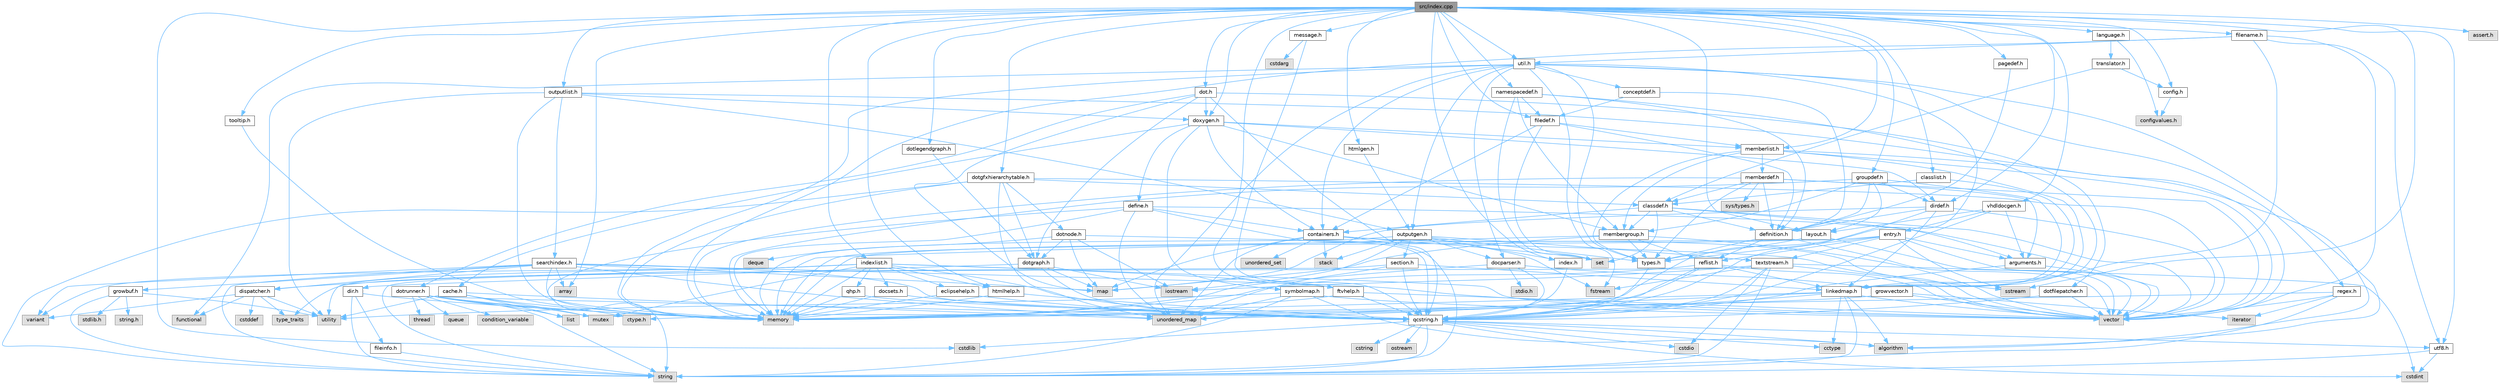 digraph "src/index.cpp"
{
 // INTERACTIVE_SVG=YES
 // LATEX_PDF_SIZE
  bgcolor="transparent";
  edge [fontname=Helvetica,fontsize=10,labelfontname=Helvetica,labelfontsize=10];
  node [fontname=Helvetica,fontsize=10,shape=box,height=0.2,width=0.4];
  Node1 [label="src/index.cpp",height=0.2,width=0.4,color="gray40", fillcolor="grey60", style="filled", fontcolor="black",tooltip="This file contains functions for the various index pages."];
  Node1 -> Node2 [color="steelblue1",style="solid"];
  Node2 [label="cstdlib",height=0.2,width=0.4,color="grey60", fillcolor="#E0E0E0", style="filled",tooltip=" "];
  Node1 -> Node3 [color="steelblue1",style="solid"];
  Node3 [label="sstream",height=0.2,width=0.4,color="grey60", fillcolor="#E0E0E0", style="filled",tooltip=" "];
  Node1 -> Node4 [color="steelblue1",style="solid"];
  Node4 [label="array",height=0.2,width=0.4,color="grey60", fillcolor="#E0E0E0", style="filled",tooltip=" "];
  Node1 -> Node5 [color="steelblue1",style="solid"];
  Node5 [label="assert.h",height=0.2,width=0.4,color="grey60", fillcolor="#E0E0E0", style="filled",tooltip=" "];
  Node1 -> Node6 [color="steelblue1",style="solid"];
  Node6 [label="message.h",height=0.2,width=0.4,color="grey40", fillcolor="white", style="filled",URL="$d2/d0d/message_8h.html",tooltip=" "];
  Node6 -> Node7 [color="steelblue1",style="solid"];
  Node7 [label="cstdarg",height=0.2,width=0.4,color="grey60", fillcolor="#E0E0E0", style="filled",tooltip=" "];
  Node6 -> Node8 [color="steelblue1",style="solid"];
  Node8 [label="qcstring.h",height=0.2,width=0.4,color="grey40", fillcolor="white", style="filled",URL="$d7/d5c/qcstring_8h.html",tooltip=" "];
  Node8 -> Node9 [color="steelblue1",style="solid"];
  Node9 [label="string",height=0.2,width=0.4,color="grey60", fillcolor="#E0E0E0", style="filled",tooltip=" "];
  Node8 -> Node10 [color="steelblue1",style="solid"];
  Node10 [label="algorithm",height=0.2,width=0.4,color="grey60", fillcolor="#E0E0E0", style="filled",tooltip=" "];
  Node8 -> Node11 [color="steelblue1",style="solid"];
  Node11 [label="cctype",height=0.2,width=0.4,color="grey60", fillcolor="#E0E0E0", style="filled",tooltip=" "];
  Node8 -> Node12 [color="steelblue1",style="solid"];
  Node12 [label="cstring",height=0.2,width=0.4,color="grey60", fillcolor="#E0E0E0", style="filled",tooltip=" "];
  Node8 -> Node13 [color="steelblue1",style="solid"];
  Node13 [label="cstdio",height=0.2,width=0.4,color="grey60", fillcolor="#E0E0E0", style="filled",tooltip=" "];
  Node8 -> Node2 [color="steelblue1",style="solid"];
  Node8 -> Node14 [color="steelblue1",style="solid"];
  Node14 [label="cstdint",height=0.2,width=0.4,color="grey60", fillcolor="#E0E0E0", style="filled",tooltip=" "];
  Node8 -> Node15 [color="steelblue1",style="solid"];
  Node15 [label="ostream",height=0.2,width=0.4,color="grey60", fillcolor="#E0E0E0", style="filled",tooltip=" "];
  Node8 -> Node16 [color="steelblue1",style="solid"];
  Node16 [label="utf8.h",height=0.2,width=0.4,color="grey40", fillcolor="white", style="filled",URL="$db/d7c/utf8_8h.html",tooltip="Various UTF8 related helper functions."];
  Node16 -> Node14 [color="steelblue1",style="solid"];
  Node16 -> Node9 [color="steelblue1",style="solid"];
  Node1 -> Node17 [color="steelblue1",style="solid"];
  Node17 [label="index.h",height=0.2,width=0.4,color="grey40", fillcolor="white", style="filled",URL="$d1/db5/index_8h.html",tooltip=" "];
  Node17 -> Node8 [color="steelblue1",style="solid"];
  Node1 -> Node18 [color="steelblue1",style="solid"];
  Node18 [label="indexlist.h",height=0.2,width=0.4,color="grey40", fillcolor="white", style="filled",URL="$d5/d61/indexlist_8h.html",tooltip=" "];
  Node18 -> Node19 [color="steelblue1",style="solid"];
  Node19 [label="utility",height=0.2,width=0.4,color="grey60", fillcolor="#E0E0E0", style="filled",tooltip=" "];
  Node18 -> Node20 [color="steelblue1",style="solid"];
  Node20 [label="vector",height=0.2,width=0.4,color="grey60", fillcolor="#E0E0E0", style="filled",tooltip=" "];
  Node18 -> Node21 [color="steelblue1",style="solid"];
  Node21 [label="memory",height=0.2,width=0.4,color="grey60", fillcolor="#E0E0E0", style="filled",tooltip=" "];
  Node18 -> Node22 [color="steelblue1",style="solid"];
  Node22 [label="mutex",height=0.2,width=0.4,color="grey60", fillcolor="#E0E0E0", style="filled",tooltip=" "];
  Node18 -> Node23 [color="steelblue1",style="solid"];
  Node23 [label="variant",height=0.2,width=0.4,color="grey60", fillcolor="#E0E0E0", style="filled",tooltip=" "];
  Node18 -> Node8 [color="steelblue1",style="solid"];
  Node18 -> Node24 [color="steelblue1",style="solid"];
  Node24 [label="dispatcher.h",height=0.2,width=0.4,color="grey40", fillcolor="white", style="filled",URL="$da/d73/dispatcher_8h.html",tooltip=" "];
  Node24 -> Node25 [color="steelblue1",style="solid"];
  Node25 [label="cstddef",height=0.2,width=0.4,color="grey60", fillcolor="#E0E0E0", style="filled",tooltip=" "];
  Node24 -> Node19 [color="steelblue1",style="solid"];
  Node24 -> Node26 [color="steelblue1",style="solid"];
  Node26 [label="functional",height=0.2,width=0.4,color="grey60", fillcolor="#E0E0E0", style="filled",tooltip=" "];
  Node24 -> Node23 [color="steelblue1",style="solid"];
  Node24 -> Node27 [color="steelblue1",style="solid"];
  Node27 [label="type_traits",height=0.2,width=0.4,color="grey60", fillcolor="#E0E0E0", style="filled",tooltip=" "];
  Node18 -> Node28 [color="steelblue1",style="solid"];
  Node28 [label="docsets.h",height=0.2,width=0.4,color="grey40", fillcolor="white", style="filled",URL="$d1/db2/docsets_8h.html",tooltip=" "];
  Node28 -> Node21 [color="steelblue1",style="solid"];
  Node28 -> Node8 [color="steelblue1",style="solid"];
  Node18 -> Node29 [color="steelblue1",style="solid"];
  Node29 [label="eclipsehelp.h",height=0.2,width=0.4,color="grey40", fillcolor="white", style="filled",URL="$db/d9e/eclipsehelp_8h.html",tooltip=" "];
  Node29 -> Node21 [color="steelblue1",style="solid"];
  Node29 -> Node8 [color="steelblue1",style="solid"];
  Node18 -> Node30 [color="steelblue1",style="solid"];
  Node30 [label="ftvhelp.h",height=0.2,width=0.4,color="grey40", fillcolor="white", style="filled",URL="$d2/d4a/ftvhelp_8h.html",tooltip=" "];
  Node30 -> Node21 [color="steelblue1",style="solid"];
  Node30 -> Node20 [color="steelblue1",style="solid"];
  Node30 -> Node8 [color="steelblue1",style="solid"];
  Node18 -> Node31 [color="steelblue1",style="solid"];
  Node31 [label="htmlhelp.h",height=0.2,width=0.4,color="grey40", fillcolor="white", style="filled",URL="$d8/dc3/htmlhelp_8h.html",tooltip=" "];
  Node31 -> Node21 [color="steelblue1",style="solid"];
  Node31 -> Node8 [color="steelblue1",style="solid"];
  Node18 -> Node32 [color="steelblue1",style="solid"];
  Node32 [label="qhp.h",height=0.2,width=0.4,color="grey40", fillcolor="white", style="filled",URL="$dc/d20/qhp_8h.html",tooltip=" "];
  Node32 -> Node21 [color="steelblue1",style="solid"];
  Node32 -> Node8 [color="steelblue1",style="solid"];
  Node1 -> Node33 [color="steelblue1",style="solid"];
  Node33 [label="doxygen.h",height=0.2,width=0.4,color="grey40", fillcolor="white", style="filled",URL="$d1/da1/doxygen_8h.html",tooltip=" "];
  Node33 -> Node34 [color="steelblue1",style="solid"];
  Node34 [label="containers.h",height=0.2,width=0.4,color="grey40", fillcolor="white", style="filled",URL="$d5/d75/containers_8h.html",tooltip=" "];
  Node34 -> Node20 [color="steelblue1",style="solid"];
  Node34 -> Node9 [color="steelblue1",style="solid"];
  Node34 -> Node35 [color="steelblue1",style="solid"];
  Node35 [label="set",height=0.2,width=0.4,color="grey60", fillcolor="#E0E0E0", style="filled",tooltip=" "];
  Node34 -> Node36 [color="steelblue1",style="solid"];
  Node36 [label="map",height=0.2,width=0.4,color="grey60", fillcolor="#E0E0E0", style="filled",tooltip=" "];
  Node34 -> Node37 [color="steelblue1",style="solid"];
  Node37 [label="unordered_set",height=0.2,width=0.4,color="grey60", fillcolor="#E0E0E0", style="filled",tooltip=" "];
  Node34 -> Node38 [color="steelblue1",style="solid"];
  Node38 [label="unordered_map",height=0.2,width=0.4,color="grey60", fillcolor="#E0E0E0", style="filled",tooltip=" "];
  Node34 -> Node39 [color="steelblue1",style="solid"];
  Node39 [label="stack",height=0.2,width=0.4,color="grey60", fillcolor="#E0E0E0", style="filled",tooltip=" "];
  Node33 -> Node40 [color="steelblue1",style="solid"];
  Node40 [label="membergroup.h",height=0.2,width=0.4,color="grey40", fillcolor="white", style="filled",URL="$d9/d11/membergroup_8h.html",tooltip=" "];
  Node40 -> Node20 [color="steelblue1",style="solid"];
  Node40 -> Node36 [color="steelblue1",style="solid"];
  Node40 -> Node21 [color="steelblue1",style="solid"];
  Node40 -> Node41 [color="steelblue1",style="solid"];
  Node41 [label="types.h",height=0.2,width=0.4,color="grey40", fillcolor="white", style="filled",URL="$d9/d49/types_8h.html",tooltip="This file contains a number of basic enums and types."];
  Node41 -> Node8 [color="steelblue1",style="solid"];
  Node40 -> Node42 [color="steelblue1",style="solid"];
  Node42 [label="reflist.h",height=0.2,width=0.4,color="grey40", fillcolor="white", style="filled",URL="$d1/d02/reflist_8h.html",tooltip=" "];
  Node42 -> Node20 [color="steelblue1",style="solid"];
  Node42 -> Node38 [color="steelblue1",style="solid"];
  Node42 -> Node21 [color="steelblue1",style="solid"];
  Node42 -> Node8 [color="steelblue1",style="solid"];
  Node42 -> Node43 [color="steelblue1",style="solid"];
  Node43 [label="linkedmap.h",height=0.2,width=0.4,color="grey40", fillcolor="white", style="filled",URL="$da/de1/linkedmap_8h.html",tooltip=" "];
  Node43 -> Node38 [color="steelblue1",style="solid"];
  Node43 -> Node20 [color="steelblue1",style="solid"];
  Node43 -> Node21 [color="steelblue1",style="solid"];
  Node43 -> Node9 [color="steelblue1",style="solid"];
  Node43 -> Node10 [color="steelblue1",style="solid"];
  Node43 -> Node11 [color="steelblue1",style="solid"];
  Node43 -> Node8 [color="steelblue1",style="solid"];
  Node33 -> Node44 [color="steelblue1",style="solid"];
  Node44 [label="dirdef.h",height=0.2,width=0.4,color="grey40", fillcolor="white", style="filled",URL="$d6/d15/dirdef_8h.html",tooltip=" "];
  Node44 -> Node20 [color="steelblue1",style="solid"];
  Node44 -> Node36 [color="steelblue1",style="solid"];
  Node44 -> Node8 [color="steelblue1",style="solid"];
  Node44 -> Node43 [color="steelblue1",style="solid"];
  Node44 -> Node45 [color="steelblue1",style="solid"];
  Node45 [label="definition.h",height=0.2,width=0.4,color="grey40", fillcolor="white", style="filled",URL="$df/da1/definition_8h.html",tooltip=" "];
  Node45 -> Node20 [color="steelblue1",style="solid"];
  Node45 -> Node41 [color="steelblue1",style="solid"];
  Node45 -> Node42 [color="steelblue1",style="solid"];
  Node33 -> Node46 [color="steelblue1",style="solid"];
  Node46 [label="memberlist.h",height=0.2,width=0.4,color="grey40", fillcolor="white", style="filled",URL="$dd/d78/memberlist_8h.html",tooltip=" "];
  Node46 -> Node20 [color="steelblue1",style="solid"];
  Node46 -> Node10 [color="steelblue1",style="solid"];
  Node46 -> Node47 [color="steelblue1",style="solid"];
  Node47 [label="memberdef.h",height=0.2,width=0.4,color="grey40", fillcolor="white", style="filled",URL="$d4/d46/memberdef_8h.html",tooltip=" "];
  Node47 -> Node20 [color="steelblue1",style="solid"];
  Node47 -> Node21 [color="steelblue1",style="solid"];
  Node47 -> Node48 [color="steelblue1",style="solid"];
  Node48 [label="sys/types.h",height=0.2,width=0.4,color="grey60", fillcolor="#E0E0E0", style="filled",tooltip=" "];
  Node47 -> Node41 [color="steelblue1",style="solid"];
  Node47 -> Node45 [color="steelblue1",style="solid"];
  Node47 -> Node49 [color="steelblue1",style="solid"];
  Node49 [label="arguments.h",height=0.2,width=0.4,color="grey40", fillcolor="white", style="filled",URL="$df/d9b/arguments_8h.html",tooltip=" "];
  Node49 -> Node20 [color="steelblue1",style="solid"];
  Node49 -> Node8 [color="steelblue1",style="solid"];
  Node47 -> Node50 [color="steelblue1",style="solid"];
  Node50 [label="classdef.h",height=0.2,width=0.4,color="grey40", fillcolor="white", style="filled",URL="$d1/da6/classdef_8h.html",tooltip=" "];
  Node50 -> Node20 [color="steelblue1",style="solid"];
  Node50 -> Node35 [color="steelblue1",style="solid"];
  Node50 -> Node34 [color="steelblue1",style="solid"];
  Node50 -> Node45 [color="steelblue1",style="solid"];
  Node50 -> Node49 [color="steelblue1",style="solid"];
  Node50 -> Node40 [color="steelblue1",style="solid"];
  Node46 -> Node43 [color="steelblue1",style="solid"];
  Node46 -> Node41 [color="steelblue1",style="solid"];
  Node46 -> Node40 [color="steelblue1",style="solid"];
  Node33 -> Node51 [color="steelblue1",style="solid"];
  Node51 [label="define.h",height=0.2,width=0.4,color="grey40", fillcolor="white", style="filled",URL="$df/d67/define_8h.html",tooltip=" "];
  Node51 -> Node20 [color="steelblue1",style="solid"];
  Node51 -> Node21 [color="steelblue1",style="solid"];
  Node51 -> Node9 [color="steelblue1",style="solid"];
  Node51 -> Node38 [color="steelblue1",style="solid"];
  Node51 -> Node8 [color="steelblue1",style="solid"];
  Node51 -> Node34 [color="steelblue1",style="solid"];
  Node33 -> Node52 [color="steelblue1",style="solid"];
  Node52 [label="cache.h",height=0.2,width=0.4,color="grey40", fillcolor="white", style="filled",URL="$d3/d26/cache_8h.html",tooltip=" "];
  Node52 -> Node53 [color="steelblue1",style="solid"];
  Node53 [label="list",height=0.2,width=0.4,color="grey60", fillcolor="#E0E0E0", style="filled",tooltip=" "];
  Node52 -> Node38 [color="steelblue1",style="solid"];
  Node52 -> Node22 [color="steelblue1",style="solid"];
  Node52 -> Node19 [color="steelblue1",style="solid"];
  Node52 -> Node54 [color="steelblue1",style="solid"];
  Node54 [label="ctype.h",height=0.2,width=0.4,color="grey60", fillcolor="#E0E0E0", style="filled",tooltip=" "];
  Node33 -> Node55 [color="steelblue1",style="solid"];
  Node55 [label="symbolmap.h",height=0.2,width=0.4,color="grey40", fillcolor="white", style="filled",URL="$d7/ddd/symbolmap_8h.html",tooltip=" "];
  Node55 -> Node10 [color="steelblue1",style="solid"];
  Node55 -> Node38 [color="steelblue1",style="solid"];
  Node55 -> Node20 [color="steelblue1",style="solid"];
  Node55 -> Node9 [color="steelblue1",style="solid"];
  Node55 -> Node19 [color="steelblue1",style="solid"];
  Node1 -> Node56 [color="steelblue1",style="solid"];
  Node56 [label="config.h",height=0.2,width=0.4,color="grey40", fillcolor="white", style="filled",URL="$db/d16/config_8h.html",tooltip=" "];
  Node56 -> Node57 [color="steelblue1",style="solid"];
  Node57 [label="configvalues.h",height=0.2,width=0.4,color="grey60", fillcolor="#E0E0E0", style="filled",tooltip=" "];
  Node1 -> Node58 [color="steelblue1",style="solid"];
  Node58 [label="filedef.h",height=0.2,width=0.4,color="grey40", fillcolor="white", style="filled",URL="$d4/d3a/filedef_8h.html",tooltip=" "];
  Node58 -> Node35 [color="steelblue1",style="solid"];
  Node58 -> Node45 [color="steelblue1",style="solid"];
  Node58 -> Node46 [color="steelblue1",style="solid"];
  Node58 -> Node34 [color="steelblue1",style="solid"];
  Node1 -> Node59 [color="steelblue1",style="solid"];
  Node59 [label="outputlist.h",height=0.2,width=0.4,color="grey40", fillcolor="white", style="filled",URL="$d2/db9/outputlist_8h.html",tooltip=" "];
  Node59 -> Node19 [color="steelblue1",style="solid"];
  Node59 -> Node20 [color="steelblue1",style="solid"];
  Node59 -> Node21 [color="steelblue1",style="solid"];
  Node59 -> Node60 [color="steelblue1",style="solid"];
  Node60 [label="outputgen.h",height=0.2,width=0.4,color="grey40", fillcolor="white", style="filled",URL="$df/d06/outputgen_8h.html",tooltip=" "];
  Node60 -> Node21 [color="steelblue1",style="solid"];
  Node60 -> Node39 [color="steelblue1",style="solid"];
  Node60 -> Node61 [color="steelblue1",style="solid"];
  Node61 [label="iostream",height=0.2,width=0.4,color="grey60", fillcolor="#E0E0E0", style="filled",tooltip=" "];
  Node60 -> Node62 [color="steelblue1",style="solid"];
  Node62 [label="fstream",height=0.2,width=0.4,color="grey60", fillcolor="#E0E0E0", style="filled",tooltip=" "];
  Node60 -> Node41 [color="steelblue1",style="solid"];
  Node60 -> Node17 [color="steelblue1",style="solid"];
  Node60 -> Node63 [color="steelblue1",style="solid"];
  Node63 [label="section.h",height=0.2,width=0.4,color="grey40", fillcolor="white", style="filled",URL="$d1/d2a/section_8h.html",tooltip=" "];
  Node63 -> Node9 [color="steelblue1",style="solid"];
  Node63 -> Node38 [color="steelblue1",style="solid"];
  Node63 -> Node8 [color="steelblue1",style="solid"];
  Node63 -> Node43 [color="steelblue1",style="solid"];
  Node60 -> Node64 [color="steelblue1",style="solid"];
  Node64 [label="textstream.h",height=0.2,width=0.4,color="grey40", fillcolor="white", style="filled",URL="$d4/d7d/textstream_8h.html",tooltip=" "];
  Node64 -> Node9 [color="steelblue1",style="solid"];
  Node64 -> Node61 [color="steelblue1",style="solid"];
  Node64 -> Node3 [color="steelblue1",style="solid"];
  Node64 -> Node14 [color="steelblue1",style="solid"];
  Node64 -> Node13 [color="steelblue1",style="solid"];
  Node64 -> Node62 [color="steelblue1",style="solid"];
  Node64 -> Node27 [color="steelblue1",style="solid"];
  Node64 -> Node8 [color="steelblue1",style="solid"];
  Node60 -> Node65 [color="steelblue1",style="solid"];
  Node65 [label="docparser.h",height=0.2,width=0.4,color="grey40", fillcolor="white", style="filled",URL="$de/d9c/docparser_8h.html",tooltip=" "];
  Node65 -> Node66 [color="steelblue1",style="solid"];
  Node66 [label="stdio.h",height=0.2,width=0.4,color="grey60", fillcolor="#E0E0E0", style="filled",tooltip=" "];
  Node65 -> Node21 [color="steelblue1",style="solid"];
  Node65 -> Node8 [color="steelblue1",style="solid"];
  Node65 -> Node67 [color="steelblue1",style="solid"];
  Node67 [label="growvector.h",height=0.2,width=0.4,color="grey40", fillcolor="white", style="filled",URL="$d7/d50/growvector_8h.html",tooltip=" "];
  Node67 -> Node20 [color="steelblue1",style="solid"];
  Node67 -> Node21 [color="steelblue1",style="solid"];
  Node67 -> Node68 [color="steelblue1",style="solid"];
  Node68 [label="iterator",height=0.2,width=0.4,color="grey60", fillcolor="#E0E0E0", style="filled",tooltip=" "];
  Node59 -> Node69 [color="steelblue1",style="solid"];
  Node69 [label="searchindex.h",height=0.2,width=0.4,color="grey40", fillcolor="white", style="filled",URL="$de/d07/searchindex_8h.html",tooltip="Web server based search engine."];
  Node69 -> Node21 [color="steelblue1",style="solid"];
  Node69 -> Node20 [color="steelblue1",style="solid"];
  Node69 -> Node36 [color="steelblue1",style="solid"];
  Node69 -> Node38 [color="steelblue1",style="solid"];
  Node69 -> Node9 [color="steelblue1",style="solid"];
  Node69 -> Node4 [color="steelblue1",style="solid"];
  Node69 -> Node23 [color="steelblue1",style="solid"];
  Node69 -> Node8 [color="steelblue1",style="solid"];
  Node69 -> Node70 [color="steelblue1",style="solid"];
  Node70 [label="growbuf.h",height=0.2,width=0.4,color="grey40", fillcolor="white", style="filled",URL="$dd/d72/growbuf_8h.html",tooltip=" "];
  Node70 -> Node19 [color="steelblue1",style="solid"];
  Node70 -> Node71 [color="steelblue1",style="solid"];
  Node71 [label="stdlib.h",height=0.2,width=0.4,color="grey60", fillcolor="#E0E0E0", style="filled",tooltip=" "];
  Node70 -> Node72 [color="steelblue1",style="solid"];
  Node72 [label="string.h",height=0.2,width=0.4,color="grey60", fillcolor="#E0E0E0", style="filled",tooltip=" "];
  Node70 -> Node9 [color="steelblue1",style="solid"];
  Node69 -> Node24 [color="steelblue1",style="solid"];
  Node59 -> Node33 [color="steelblue1",style="solid"];
  Node1 -> Node73 [color="steelblue1",style="solid"];
  Node73 [label="util.h",height=0.2,width=0.4,color="grey40", fillcolor="white", style="filled",URL="$d8/d3c/util_8h.html",tooltip="A bunch of utility functions."];
  Node73 -> Node21 [color="steelblue1",style="solid"];
  Node73 -> Node38 [color="steelblue1",style="solid"];
  Node73 -> Node10 [color="steelblue1",style="solid"];
  Node73 -> Node26 [color="steelblue1",style="solid"];
  Node73 -> Node62 [color="steelblue1",style="solid"];
  Node73 -> Node54 [color="steelblue1",style="solid"];
  Node73 -> Node41 [color="steelblue1",style="solid"];
  Node73 -> Node65 [color="steelblue1",style="solid"];
  Node73 -> Node34 [color="steelblue1",style="solid"];
  Node73 -> Node60 [color="steelblue1",style="solid"];
  Node73 -> Node74 [color="steelblue1",style="solid"];
  Node74 [label="regex.h",height=0.2,width=0.4,color="grey40", fillcolor="white", style="filled",URL="$d1/d21/regex_8h.html",tooltip=" "];
  Node74 -> Node21 [color="steelblue1",style="solid"];
  Node74 -> Node9 [color="steelblue1",style="solid"];
  Node74 -> Node20 [color="steelblue1",style="solid"];
  Node74 -> Node68 [color="steelblue1",style="solid"];
  Node73 -> Node75 [color="steelblue1",style="solid"];
  Node75 [label="conceptdef.h",height=0.2,width=0.4,color="grey40", fillcolor="white", style="filled",URL="$da/df1/conceptdef_8h.html",tooltip=" "];
  Node75 -> Node45 [color="steelblue1",style="solid"];
  Node75 -> Node58 [color="steelblue1",style="solid"];
  Node1 -> Node76 [color="steelblue1",style="solid"];
  Node76 [label="groupdef.h",height=0.2,width=0.4,color="grey40", fillcolor="white", style="filled",URL="$d1/de6/groupdef_8h.html",tooltip=" "];
  Node76 -> Node21 [color="steelblue1",style="solid"];
  Node76 -> Node45 [color="steelblue1",style="solid"];
  Node76 -> Node44 [color="steelblue1",style="solid"];
  Node76 -> Node77 [color="steelblue1",style="solid"];
  Node77 [label="layout.h",height=0.2,width=0.4,color="grey40", fillcolor="white", style="filled",URL="$db/d51/layout_8h.html",tooltip=" "];
  Node77 -> Node21 [color="steelblue1",style="solid"];
  Node77 -> Node20 [color="steelblue1",style="solid"];
  Node77 -> Node41 [color="steelblue1",style="solid"];
  Node76 -> Node40 [color="steelblue1",style="solid"];
  Node76 -> Node43 [color="steelblue1",style="solid"];
  Node1 -> Node78 [color="steelblue1",style="solid"];
  Node78 [label="language.h",height=0.2,width=0.4,color="grey40", fillcolor="white", style="filled",URL="$d8/dce/language_8h.html",tooltip=" "];
  Node78 -> Node79 [color="steelblue1",style="solid"];
  Node79 [label="translator.h",height=0.2,width=0.4,color="grey40", fillcolor="white", style="filled",URL="$d9/df1/translator_8h.html",tooltip=" "];
  Node79 -> Node50 [color="steelblue1",style="solid"];
  Node79 -> Node56 [color="steelblue1",style="solid"];
  Node78 -> Node57 [color="steelblue1",style="solid"];
  Node1 -> Node80 [color="steelblue1",style="solid"];
  Node80 [label="htmlgen.h",height=0.2,width=0.4,color="grey40", fillcolor="white", style="filled",URL="$d8/d56/htmlgen_8h.html",tooltip=" "];
  Node80 -> Node60 [color="steelblue1",style="solid"];
  Node1 -> Node31 [color="steelblue1",style="solid"];
  Node1 -> Node30 [color="steelblue1",style="solid"];
  Node1 -> Node81 [color="steelblue1",style="solid"];
  Node81 [label="dot.h",height=0.2,width=0.4,color="grey40", fillcolor="white", style="filled",URL="$d6/d4a/dot_8h.html",tooltip=" "];
  Node81 -> Node36 [color="steelblue1",style="solid"];
  Node81 -> Node8 [color="steelblue1",style="solid"];
  Node81 -> Node82 [color="steelblue1",style="solid"];
  Node82 [label="dotgraph.h",height=0.2,width=0.4,color="grey40", fillcolor="white", style="filled",URL="$d0/daa/dotgraph_8h.html",tooltip=" "];
  Node82 -> Node61 [color="steelblue1",style="solid"];
  Node82 -> Node36 [color="steelblue1",style="solid"];
  Node82 -> Node8 [color="steelblue1",style="solid"];
  Node82 -> Node83 [color="steelblue1",style="solid"];
  Node83 [label="dir.h",height=0.2,width=0.4,color="grey40", fillcolor="white", style="filled",URL="$df/d9c/dir_8h.html",tooltip=" "];
  Node83 -> Node9 [color="steelblue1",style="solid"];
  Node83 -> Node21 [color="steelblue1",style="solid"];
  Node83 -> Node84 [color="steelblue1",style="solid"];
  Node84 [label="fileinfo.h",height=0.2,width=0.4,color="grey40", fillcolor="white", style="filled",URL="$df/d45/fileinfo_8h.html",tooltip=" "];
  Node84 -> Node9 [color="steelblue1",style="solid"];
  Node81 -> Node85 [color="steelblue1",style="solid"];
  Node85 [label="dotfilepatcher.h",height=0.2,width=0.4,color="grey40", fillcolor="white", style="filled",URL="$d3/d38/dotfilepatcher_8h.html",tooltip=" "];
  Node85 -> Node20 [color="steelblue1",style="solid"];
  Node85 -> Node8 [color="steelblue1",style="solid"];
  Node81 -> Node86 [color="steelblue1",style="solid"];
  Node86 [label="dotrunner.h",height=0.2,width=0.4,color="grey40", fillcolor="white", style="filled",URL="$d2/dd1/dotrunner_8h.html",tooltip=" "];
  Node86 -> Node9 [color="steelblue1",style="solid"];
  Node86 -> Node87 [color="steelblue1",style="solid"];
  Node87 [label="thread",height=0.2,width=0.4,color="grey60", fillcolor="#E0E0E0", style="filled",tooltip=" "];
  Node86 -> Node53 [color="steelblue1",style="solid"];
  Node86 -> Node88 [color="steelblue1",style="solid"];
  Node88 [label="queue",height=0.2,width=0.4,color="grey60", fillcolor="#E0E0E0", style="filled",tooltip=" "];
  Node86 -> Node22 [color="steelblue1",style="solid"];
  Node86 -> Node89 [color="steelblue1",style="solid"];
  Node89 [label="condition_variable",height=0.2,width=0.4,color="grey60", fillcolor="#E0E0E0", style="filled",tooltip=" "];
  Node86 -> Node21 [color="steelblue1",style="solid"];
  Node86 -> Node8 [color="steelblue1",style="solid"];
  Node81 -> Node33 [color="steelblue1",style="solid"];
  Node1 -> Node90 [color="steelblue1",style="solid"];
  Node90 [label="dotgfxhierarchytable.h",height=0.2,width=0.4,color="grey40", fillcolor="white", style="filled",URL="$d2/de7/dotgfxhierarchytable_8h.html",tooltip=" "];
  Node90 -> Node21 [color="steelblue1",style="solid"];
  Node90 -> Node9 [color="steelblue1",style="solid"];
  Node90 -> Node38 [color="steelblue1",style="solid"];
  Node90 -> Node20 [color="steelblue1",style="solid"];
  Node90 -> Node50 [color="steelblue1",style="solid"];
  Node90 -> Node82 [color="steelblue1",style="solid"];
  Node90 -> Node91 [color="steelblue1",style="solid"];
  Node91 [label="dotnode.h",height=0.2,width=0.4,color="grey40", fillcolor="white", style="filled",URL="$d8/d3b/dotnode_8h.html",tooltip=" "];
  Node91 -> Node20 [color="steelblue1",style="solid"];
  Node91 -> Node36 [color="steelblue1",style="solid"];
  Node91 -> Node92 [color="steelblue1",style="solid"];
  Node92 [label="deque",height=0.2,width=0.4,color="grey60", fillcolor="#E0E0E0", style="filled",tooltip=" "];
  Node91 -> Node61 [color="steelblue1",style="solid"];
  Node91 -> Node82 [color="steelblue1",style="solid"];
  Node1 -> Node93 [color="steelblue1",style="solid"];
  Node93 [label="dotlegendgraph.h",height=0.2,width=0.4,color="grey40", fillcolor="white", style="filled",URL="$d5/d76/dotlegendgraph_8h.html",tooltip=" "];
  Node93 -> Node82 [color="steelblue1",style="solid"];
  Node1 -> Node94 [color="steelblue1",style="solid"];
  Node94 [label="pagedef.h",height=0.2,width=0.4,color="grey40", fillcolor="white", style="filled",URL="$dd/d66/pagedef_8h.html",tooltip=" "];
  Node94 -> Node45 [color="steelblue1",style="solid"];
  Node1 -> Node44 [color="steelblue1",style="solid"];
  Node1 -> Node95 [color="steelblue1",style="solid"];
  Node95 [label="vhdldocgen.h",height=0.2,width=0.4,color="grey40", fillcolor="white", style="filled",URL="$dd/dec/vhdldocgen_8h.html",tooltip=" "];
  Node95 -> Node8 [color="steelblue1",style="solid"];
  Node95 -> Node77 [color="steelblue1",style="solid"];
  Node95 -> Node49 [color="steelblue1",style="solid"];
  Node95 -> Node96 [color="steelblue1",style="solid"];
  Node96 [label="entry.h",height=0.2,width=0.4,color="grey40", fillcolor="white", style="filled",URL="$d1/dc6/entry_8h.html",tooltip=" "];
  Node96 -> Node20 [color="steelblue1",style="solid"];
  Node96 -> Node21 [color="steelblue1",style="solid"];
  Node96 -> Node3 [color="steelblue1",style="solid"];
  Node96 -> Node41 [color="steelblue1",style="solid"];
  Node96 -> Node49 [color="steelblue1",style="solid"];
  Node96 -> Node42 [color="steelblue1",style="solid"];
  Node96 -> Node64 [color="steelblue1",style="solid"];
  Node1 -> Node77 [color="steelblue1",style="solid"];
  Node1 -> Node46 [color="steelblue1",style="solid"];
  Node1 -> Node97 [color="steelblue1",style="solid"];
  Node97 [label="classlist.h",height=0.2,width=0.4,color="grey40", fillcolor="white", style="filled",URL="$d2/df8/classlist_8h.html",tooltip=" "];
  Node97 -> Node43 [color="steelblue1",style="solid"];
  Node97 -> Node50 [color="steelblue1",style="solid"];
  Node1 -> Node98 [color="steelblue1",style="solid"];
  Node98 [label="namespacedef.h",height=0.2,width=0.4,color="grey40", fillcolor="white", style="filled",URL="$d7/d97/namespacedef_8h.html",tooltip=" "];
  Node98 -> Node35 [color="steelblue1",style="solid"];
  Node98 -> Node45 [color="steelblue1",style="solid"];
  Node98 -> Node58 [color="steelblue1",style="solid"];
  Node98 -> Node43 [color="steelblue1",style="solid"];
  Node98 -> Node40 [color="steelblue1",style="solid"];
  Node1 -> Node99 [color="steelblue1",style="solid"];
  Node99 [label="filename.h",height=0.2,width=0.4,color="grey40", fillcolor="white", style="filled",URL="$dc/dd6/filename_8h.html",tooltip=" "];
  Node99 -> Node21 [color="steelblue1",style="solid"];
  Node99 -> Node20 [color="steelblue1",style="solid"];
  Node99 -> Node43 [color="steelblue1",style="solid"];
  Node99 -> Node16 [color="steelblue1",style="solid"];
  Node99 -> Node73 [color="steelblue1",style="solid"];
  Node1 -> Node100 [color="steelblue1",style="solid"];
  Node100 [label="tooltip.h",height=0.2,width=0.4,color="grey40", fillcolor="white", style="filled",URL="$db/d83/tooltip_8h.html",tooltip=" "];
  Node100 -> Node21 [color="steelblue1",style="solid"];
  Node1 -> Node16 [color="steelblue1",style="solid"];
}
